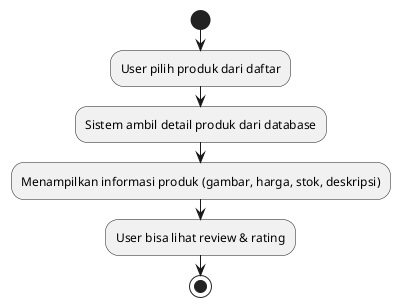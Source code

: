 @startuml UC_ViewProductDetail

start
:User pilih produk dari daftar;
:Sistem ambil detail produk dari database;
:Menampilkan informasi produk (gambar, harga, stok, deskripsi);
:User bisa lihat review & rating;
stop

@enduml
